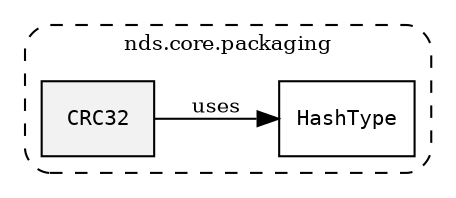 /**
 * This dot file creates symbol collaboration diagram for CRC32.
 */
digraph ZSERIO
{
    node [shape=box, fontsize=10];
    rankdir="LR";
    fontsize=10;
    tooltip="CRC32 collaboration diagram";

    subgraph "cluster_nds.core.packaging"
    {
        style="dashed, rounded";
        label="nds.core.packaging";
        tooltip="Package nds.core.packaging";
        href="../../../content/packages/nds.core.packaging.html#Package-nds-core-packaging";
        target="_parent";

        "CRC32" [style="filled", fillcolor="#0000000D", target="_parent", label=<<font face="monospace"><table align="center" border="0" cellspacing="0" cellpadding="0"><tr><td href="../../../content/packages/nds.core.packaging.html#Constant-CRC32" title="Constant defined in nds.core.packaging">CRC32</td></tr></table></font>>];
        "HashType" [target="_parent", label=<<font face="monospace"><table align="center" border="0" cellspacing="0" cellpadding="0"><tr><td href="../../../content/packages/nds.core.packaging.html#Subtype-HashType" title="Subtype defined in nds.core.packaging">HashType</td></tr></table></font>>];
    }

    "CRC32" -> "HashType" [label="uses", fontsize=10];
}

